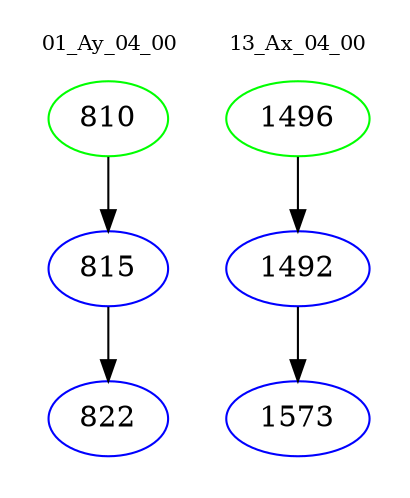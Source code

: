 digraph{
subgraph cluster_0 {
color = white
label = "01_Ay_04_00";
fontsize=10;
T0_810 [label="810", color="green"]
T0_810 -> T0_815 [color="black"]
T0_815 [label="815", color="blue"]
T0_815 -> T0_822 [color="black"]
T0_822 [label="822", color="blue"]
}
subgraph cluster_1 {
color = white
label = "13_Ax_04_00";
fontsize=10;
T1_1496 [label="1496", color="green"]
T1_1496 -> T1_1492 [color="black"]
T1_1492 [label="1492", color="blue"]
T1_1492 -> T1_1573 [color="black"]
T1_1573 [label="1573", color="blue"]
}
}
